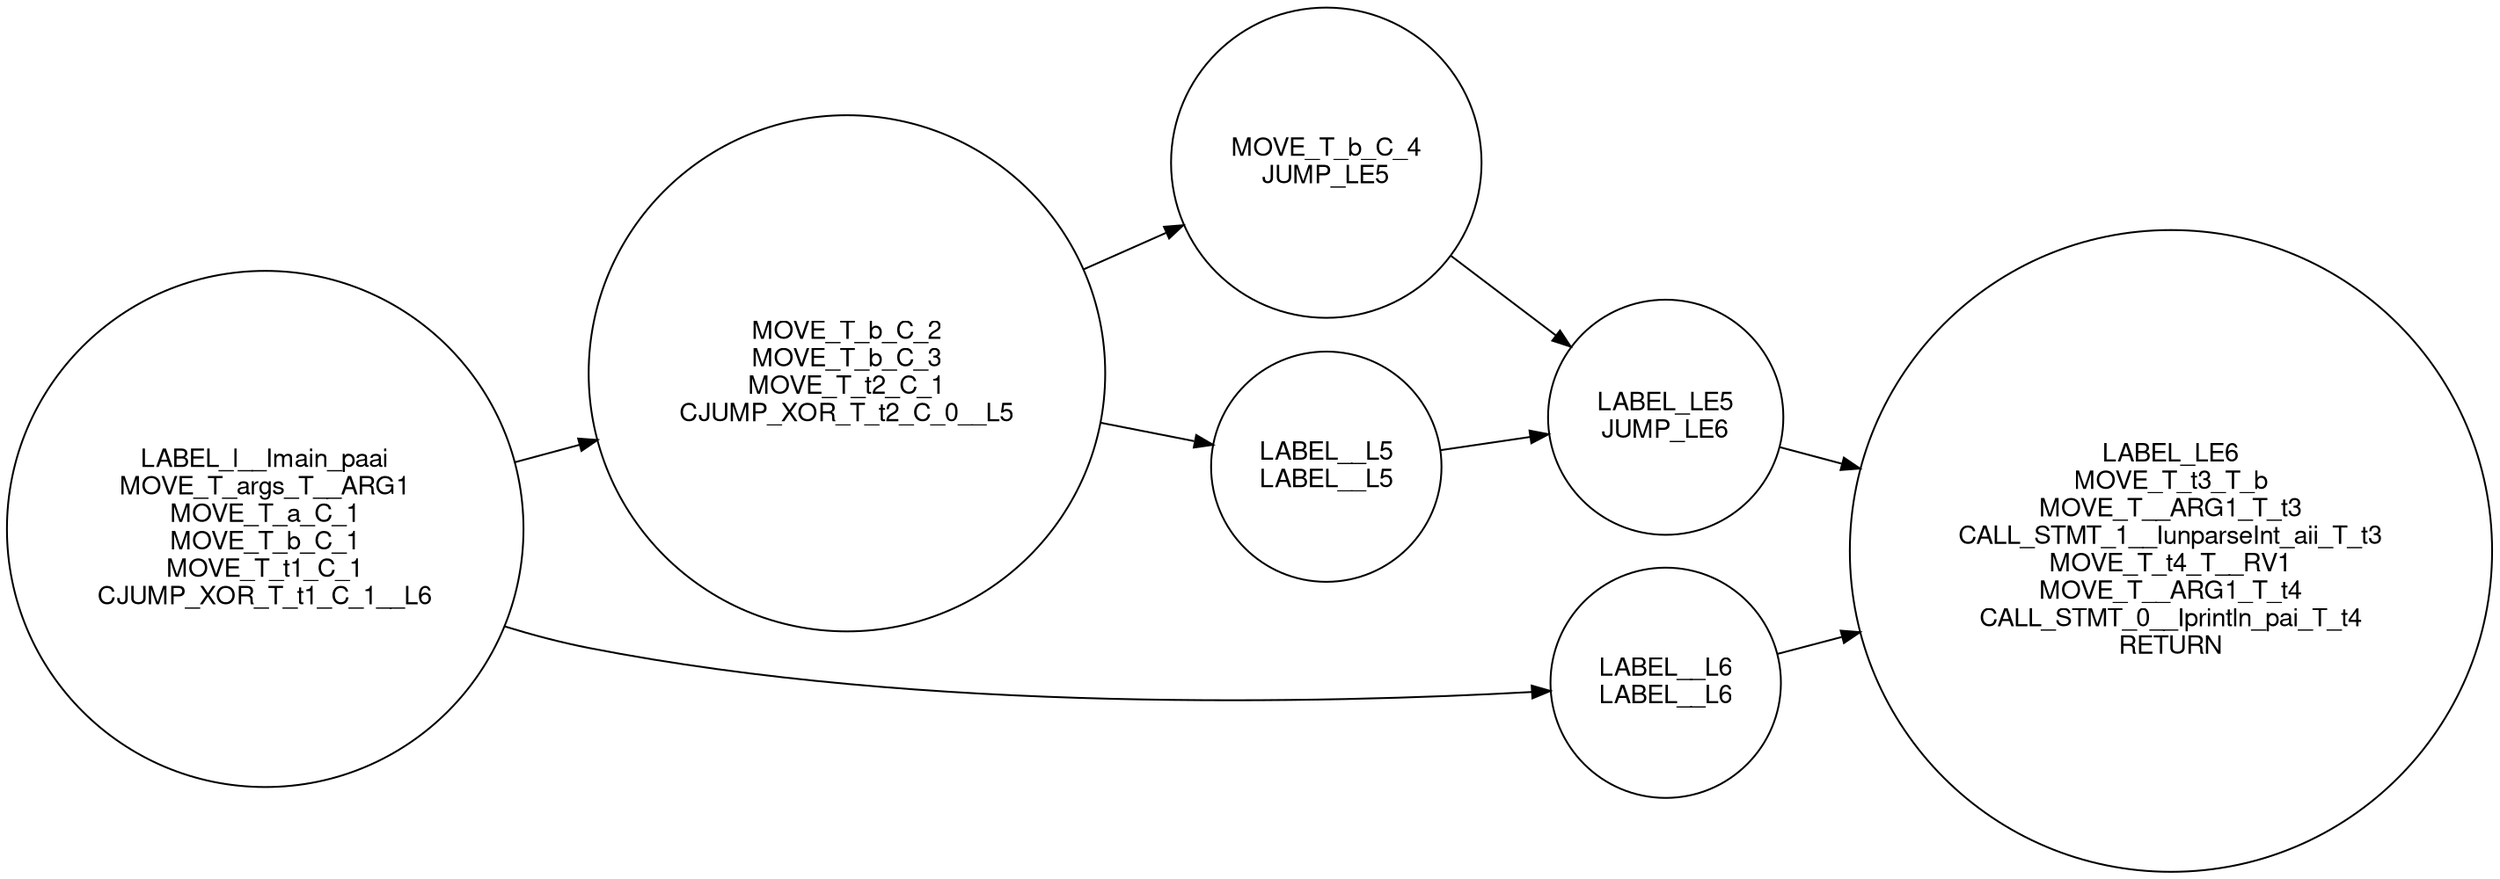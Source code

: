 digraph finite_state_machine {
	fontname="Helvetica,Arial,sans-serif"
	node [fontname="Helvetica,Arial,sans-serif"]
	edge [fontname="Helvetica,Arial,sans-serif"]
	rankdir=LR;
	node [shape = circle];
	Block_12 [label="LABEL_l__Imain_paai\nMOVE_T_args_T__ARG1\nMOVE_T_a_C_1\nMOVE_T_b_C_1\nMOVE_T_t1_C_1\nCJUMP_XOR_T_t1_C_1__L6\n"];
	Block_12 -> Block_13 ;
	Block_12 -> Block_17 ;
	Block_17 [label="LABEL__L6\nLABEL__L6\n"];
	Block_17 -> Block_18 ;
	Block_13 [label="MOVE_T_b_C_2\nMOVE_T_b_C_3\nMOVE_T_t2_C_1\nCJUMP_XOR_T_t2_C_0__L5\n"];
	Block_13 -> Block_14 ;
	Block_13 -> Block_15 ;
	Block_15 [label="LABEL__L5\nLABEL__L5\n"];
	Block_15 -> Block_16 ;
	Block_16 [label="LABEL_LE5\nJUMP_LE6\n"];
	Block_16 -> Block_18 ;
	Block_18 [label="LABEL_LE6\nMOVE_T_t3_T_b\nMOVE_T__ARG1_T_t3\nCALL_STMT_1__IunparseInt_aii_T_t3\nMOVE_T_t4_T__RV1\nMOVE_T__ARG1_T_t4\nCALL_STMT_0__Iprintln_pai_T_t4\nRETURN\n"];
	Block_14 [label="MOVE_T_b_C_4\nJUMP_LE5\n"];
	Block_14 -> Block_16 ;
}